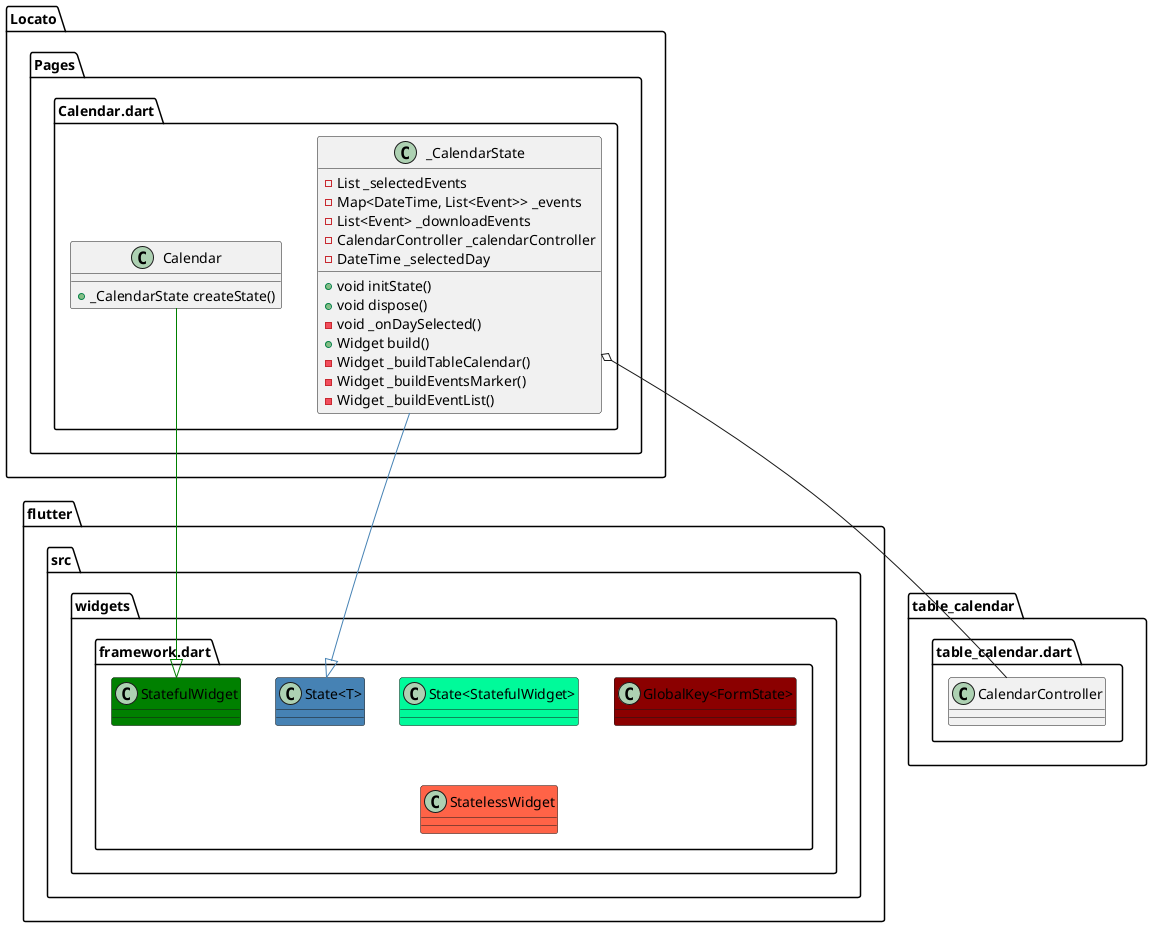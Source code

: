 @startuml
set namespaceSeparator ::
class "flutter::src::widgets::framework.dart::StatefulWidget" #Green
class "flutter::src::widgets::framework.dart::State<StatefulWidget>" #MediumSpringGreen
class "flutter::src::widgets::framework.dart::GlobalKey<FormState>" #DarkRed
class "flutter::src::widgets::framework.dart::State<T>" #SteelBlue
class "flutter::src::widgets::framework.dart::StatelessWidget" #Tomato


class "Locato::Pages::Calendar.dart::Calendar" {
  +_CalendarState createState()
}

"flutter::src::widgets::framework.dart::StatefulWidget" <|-up[#Green]- "Locato::Pages::Calendar.dart::Calendar"

class "Locato::Pages::Calendar.dart::_CalendarState" {
  -List _selectedEvents
  -Map<DateTime, List<Event>> _events
  -List<Event> _downloadEvents
  -CalendarController _calendarController
  -DateTime _selectedDay
  +void initState()
  +void dispose()
  -void _onDaySelected()
  +Widget build()
  -Widget _buildTableCalendar()
  -Widget _buildEventsMarker()
  -Widget _buildEventList()
}

"Locato::Pages::Calendar.dart::_CalendarState" o-- "table_calendar::table_calendar.dart::CalendarController"
"flutter::src::widgets::framework.dart::State<T>" <|-up[#SteelBlue]- "Locato::Pages::Calendar.dart::_CalendarState"

@enduml